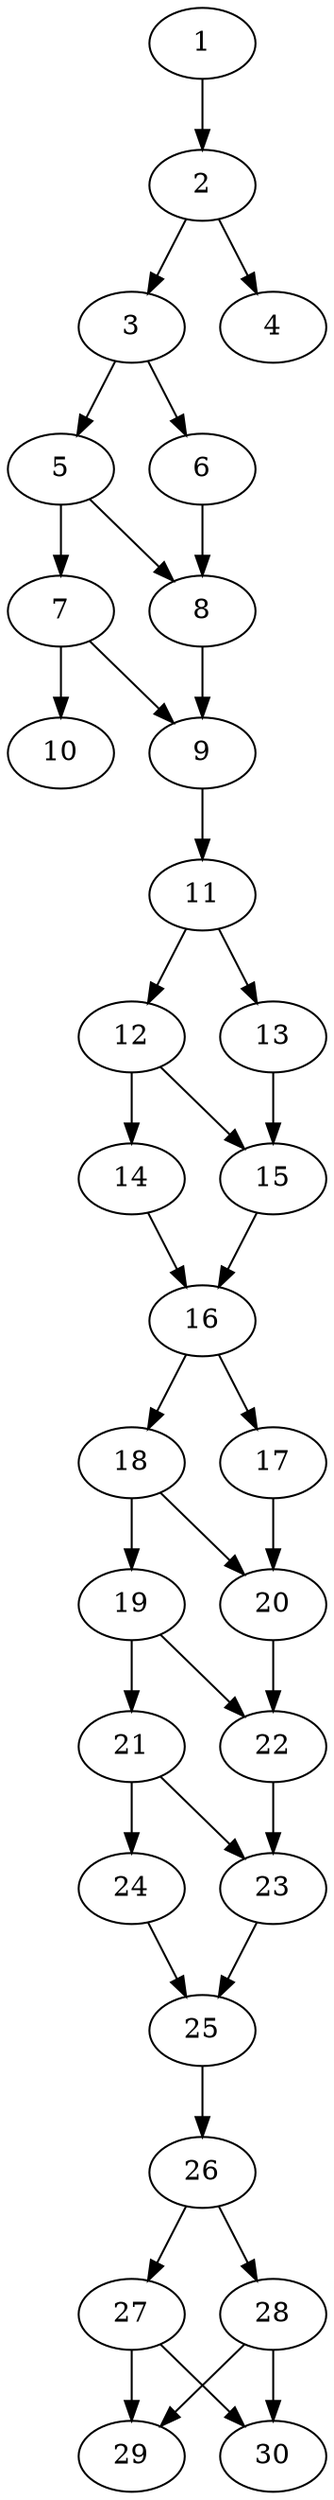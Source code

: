 // DAG automatically generated by daggen at Thu Oct  3 14:04:19 2019
// ./daggen --dot -n 30 --ccr 0.3 --fat 0.3 --regular 0.7 --density 0.7 --mindata 5242880 --maxdata 52428800 
digraph G {
  1 [size="105209173", alpha="0.12", expect_size="31562752"] 
  1 -> 2 [size ="31562752"]
  2 [size="108646400", alpha="0.11", expect_size="32593920"] 
  2 -> 3 [size ="32593920"]
  2 -> 4 [size ="32593920"]
  3 [size="124910933", alpha="0.08", expect_size="37473280"] 
  3 -> 5 [size ="37473280"]
  3 -> 6 [size ="37473280"]
  4 [size="98426880", alpha="0.08", expect_size="29528064"] 
  5 [size="28129280", alpha="0.08", expect_size="8438784"] 
  5 -> 7 [size ="8438784"]
  5 -> 8 [size ="8438784"]
  6 [size="166376107", alpha="0.08", expect_size="49912832"] 
  6 -> 8 [size ="49912832"]
  7 [size="116251307", alpha="0.02", expect_size="34875392"] 
  7 -> 9 [size ="34875392"]
  7 -> 10 [size ="34875392"]
  8 [size="51804160", alpha="0.15", expect_size="15541248"] 
  8 -> 9 [size ="15541248"]
  9 [size="50964480", alpha="0.06", expect_size="15289344"] 
  9 -> 11 [size ="15289344"]
  10 [size="72366080", alpha="0.20", expect_size="21709824"] 
  11 [size="26961920", alpha="0.02", expect_size="8088576"] 
  11 -> 12 [size ="8088576"]
  11 -> 13 [size ="8088576"]
  12 [size="122132480", alpha="0.19", expect_size="36639744"] 
  12 -> 14 [size ="36639744"]
  12 -> 15 [size ="36639744"]
  13 [size="50558293", alpha="0.05", expect_size="15167488"] 
  13 -> 15 [size ="15167488"]
  14 [size="112261120", alpha="0.11", expect_size="33678336"] 
  14 -> 16 [size ="33678336"]
  15 [size="18278400", alpha="0.03", expect_size="5483520"] 
  15 -> 16 [size ="5483520"]
  16 [size="82885973", alpha="0.06", expect_size="24865792"] 
  16 -> 17 [size ="24865792"]
  16 -> 18 [size ="24865792"]
  17 [size="144049493", alpha="0.10", expect_size="43214848"] 
  17 -> 20 [size ="43214848"]
  18 [size="157344427", alpha="0.04", expect_size="47203328"] 
  18 -> 19 [size ="47203328"]
  18 -> 20 [size ="47203328"]
  19 [size="121207467", alpha="0.08", expect_size="36362240"] 
  19 -> 21 [size ="36362240"]
  19 -> 22 [size ="36362240"]
  20 [size="166348800", alpha="0.15", expect_size="49904640"] 
  20 -> 22 [size ="49904640"]
  21 [size="164167680", alpha="0.13", expect_size="49250304"] 
  21 -> 23 [size ="49250304"]
  21 -> 24 [size ="49250304"]
  22 [size="24948053", alpha="0.02", expect_size="7484416"] 
  22 -> 23 [size ="7484416"]
  23 [size="18268160", alpha="0.05", expect_size="5480448"] 
  23 -> 25 [size ="5480448"]
  24 [size="60689067", alpha="0.19", expect_size="18206720"] 
  24 -> 25 [size ="18206720"]
  25 [size="147203413", alpha="0.14", expect_size="44161024"] 
  25 -> 26 [size ="44161024"]
  26 [size="172817067", alpha="0.07", expect_size="51845120"] 
  26 -> 27 [size ="51845120"]
  26 -> 28 [size ="51845120"]
  27 [size="59016533", alpha="0.14", expect_size="17704960"] 
  27 -> 29 [size ="17704960"]
  27 -> 30 [size ="17704960"]
  28 [size="139417600", alpha="0.05", expect_size="41825280"] 
  28 -> 29 [size ="41825280"]
  28 -> 30 [size ="41825280"]
  29 [size="169038507", alpha="0.20", expect_size="50711552"] 
  30 [size="72697173", alpha="0.01", expect_size="21809152"] 
}
